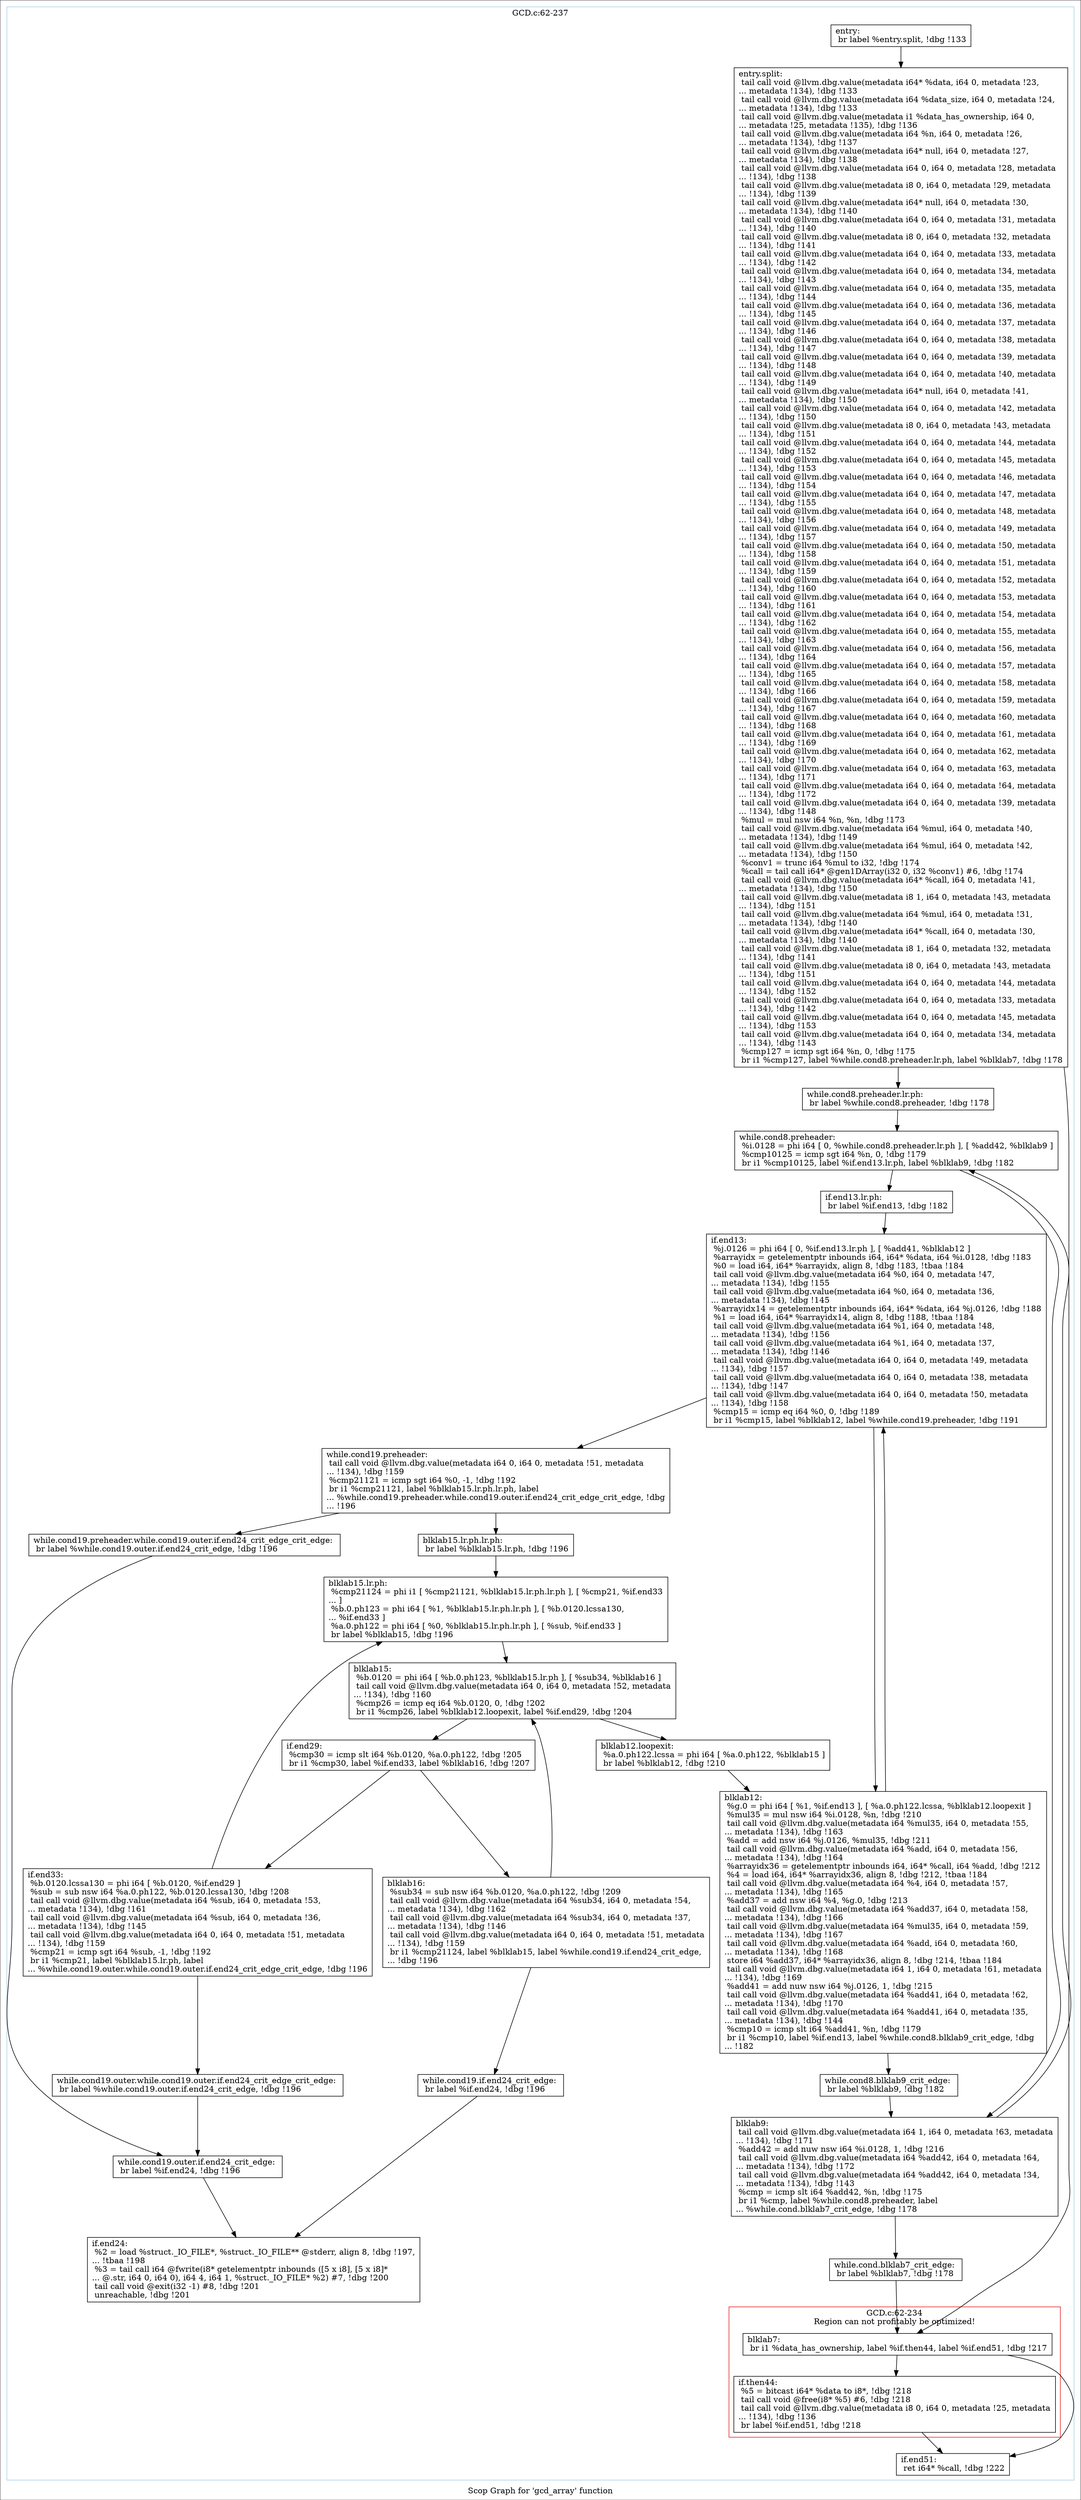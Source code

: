 digraph "Scop Graph for 'gcd_array' function" {
	label="Scop Graph for 'gcd_array' function";

	Node0x99bc4d0 [shape=record,label="{entry:\l  br label %entry.split, !dbg !133\l}"];
	Node0x99bc4d0 -> Node0x99cd320;
	Node0x99cd320 [shape=record,label="{entry.split:                                      \l  tail call void @llvm.dbg.value(metadata i64* %data, i64 0, metadata !23,\l... metadata !134), !dbg !133\l  tail call void @llvm.dbg.value(metadata i64 %data_size, i64 0, metadata !24,\l... metadata !134), !dbg !133\l  tail call void @llvm.dbg.value(metadata i1 %data_has_ownership, i64 0,\l... metadata !25, metadata !135), !dbg !136\l  tail call void @llvm.dbg.value(metadata i64 %n, i64 0, metadata !26,\l... metadata !134), !dbg !137\l  tail call void @llvm.dbg.value(metadata i64* null, i64 0, metadata !27,\l... metadata !134), !dbg !138\l  tail call void @llvm.dbg.value(metadata i64 0, i64 0, metadata !28, metadata\l... !134), !dbg !138\l  tail call void @llvm.dbg.value(metadata i8 0, i64 0, metadata !29, metadata\l... !134), !dbg !139\l  tail call void @llvm.dbg.value(metadata i64* null, i64 0, metadata !30,\l... metadata !134), !dbg !140\l  tail call void @llvm.dbg.value(metadata i64 0, i64 0, metadata !31, metadata\l... !134), !dbg !140\l  tail call void @llvm.dbg.value(metadata i8 0, i64 0, metadata !32, metadata\l... !134), !dbg !141\l  tail call void @llvm.dbg.value(metadata i64 0, i64 0, metadata !33, metadata\l... !134), !dbg !142\l  tail call void @llvm.dbg.value(metadata i64 0, i64 0, metadata !34, metadata\l... !134), !dbg !143\l  tail call void @llvm.dbg.value(metadata i64 0, i64 0, metadata !35, metadata\l... !134), !dbg !144\l  tail call void @llvm.dbg.value(metadata i64 0, i64 0, metadata !36, metadata\l... !134), !dbg !145\l  tail call void @llvm.dbg.value(metadata i64 0, i64 0, metadata !37, metadata\l... !134), !dbg !146\l  tail call void @llvm.dbg.value(metadata i64 0, i64 0, metadata !38, metadata\l... !134), !dbg !147\l  tail call void @llvm.dbg.value(metadata i64 0, i64 0, metadata !39, metadata\l... !134), !dbg !148\l  tail call void @llvm.dbg.value(metadata i64 0, i64 0, metadata !40, metadata\l... !134), !dbg !149\l  tail call void @llvm.dbg.value(metadata i64* null, i64 0, metadata !41,\l... metadata !134), !dbg !150\l  tail call void @llvm.dbg.value(metadata i64 0, i64 0, metadata !42, metadata\l... !134), !dbg !150\l  tail call void @llvm.dbg.value(metadata i8 0, i64 0, metadata !43, metadata\l... !134), !dbg !151\l  tail call void @llvm.dbg.value(metadata i64 0, i64 0, metadata !44, metadata\l... !134), !dbg !152\l  tail call void @llvm.dbg.value(metadata i64 0, i64 0, metadata !45, metadata\l... !134), !dbg !153\l  tail call void @llvm.dbg.value(metadata i64 0, i64 0, metadata !46, metadata\l... !134), !dbg !154\l  tail call void @llvm.dbg.value(metadata i64 0, i64 0, metadata !47, metadata\l... !134), !dbg !155\l  tail call void @llvm.dbg.value(metadata i64 0, i64 0, metadata !48, metadata\l... !134), !dbg !156\l  tail call void @llvm.dbg.value(metadata i64 0, i64 0, metadata !49, metadata\l... !134), !dbg !157\l  tail call void @llvm.dbg.value(metadata i64 0, i64 0, metadata !50, metadata\l... !134), !dbg !158\l  tail call void @llvm.dbg.value(metadata i64 0, i64 0, metadata !51, metadata\l... !134), !dbg !159\l  tail call void @llvm.dbg.value(metadata i64 0, i64 0, metadata !52, metadata\l... !134), !dbg !160\l  tail call void @llvm.dbg.value(metadata i64 0, i64 0, metadata !53, metadata\l... !134), !dbg !161\l  tail call void @llvm.dbg.value(metadata i64 0, i64 0, metadata !54, metadata\l... !134), !dbg !162\l  tail call void @llvm.dbg.value(metadata i64 0, i64 0, metadata !55, metadata\l... !134), !dbg !163\l  tail call void @llvm.dbg.value(metadata i64 0, i64 0, metadata !56, metadata\l... !134), !dbg !164\l  tail call void @llvm.dbg.value(metadata i64 0, i64 0, metadata !57, metadata\l... !134), !dbg !165\l  tail call void @llvm.dbg.value(metadata i64 0, i64 0, metadata !58, metadata\l... !134), !dbg !166\l  tail call void @llvm.dbg.value(metadata i64 0, i64 0, metadata !59, metadata\l... !134), !dbg !167\l  tail call void @llvm.dbg.value(metadata i64 0, i64 0, metadata !60, metadata\l... !134), !dbg !168\l  tail call void @llvm.dbg.value(metadata i64 0, i64 0, metadata !61, metadata\l... !134), !dbg !169\l  tail call void @llvm.dbg.value(metadata i64 0, i64 0, metadata !62, metadata\l... !134), !dbg !170\l  tail call void @llvm.dbg.value(metadata i64 0, i64 0, metadata !63, metadata\l... !134), !dbg !171\l  tail call void @llvm.dbg.value(metadata i64 0, i64 0, metadata !64, metadata\l... !134), !dbg !172\l  tail call void @llvm.dbg.value(metadata i64 0, i64 0, metadata !39, metadata\l... !134), !dbg !148\l  %mul = mul nsw i64 %n, %n, !dbg !173\l  tail call void @llvm.dbg.value(metadata i64 %mul, i64 0, metadata !40,\l... metadata !134), !dbg !149\l  tail call void @llvm.dbg.value(metadata i64 %mul, i64 0, metadata !42,\l... metadata !134), !dbg !150\l  %conv1 = trunc i64 %mul to i32, !dbg !174\l  %call = tail call i64* @gen1DArray(i32 0, i32 %conv1) #6, !dbg !174\l  tail call void @llvm.dbg.value(metadata i64* %call, i64 0, metadata !41,\l... metadata !134), !dbg !150\l  tail call void @llvm.dbg.value(metadata i8 1, i64 0, metadata !43, metadata\l... !134), !dbg !151\l  tail call void @llvm.dbg.value(metadata i64 %mul, i64 0, metadata !31,\l... metadata !134), !dbg !140\l  tail call void @llvm.dbg.value(metadata i64* %call, i64 0, metadata !30,\l... metadata !134), !dbg !140\l  tail call void @llvm.dbg.value(metadata i8 1, i64 0, metadata !32, metadata\l... !134), !dbg !141\l  tail call void @llvm.dbg.value(metadata i8 0, i64 0, metadata !43, metadata\l... !134), !dbg !151\l  tail call void @llvm.dbg.value(metadata i64 0, i64 0, metadata !44, metadata\l... !134), !dbg !152\l  tail call void @llvm.dbg.value(metadata i64 0, i64 0, metadata !33, metadata\l... !134), !dbg !142\l  tail call void @llvm.dbg.value(metadata i64 0, i64 0, metadata !45, metadata\l... !134), !dbg !153\l  tail call void @llvm.dbg.value(metadata i64 0, i64 0, metadata !34, metadata\l... !134), !dbg !143\l  %cmp127 = icmp sgt i64 %n, 0, !dbg !175\l  br i1 %cmp127, label %while.cond8.preheader.lr.ph, label %blklab7, !dbg !178\l}"];
	Node0x99cd320 -> Node0x99a6190;
	Node0x99cd320 -> Node0x99b2720;
	Node0x99a6190 [shape=record,label="{while.cond8.preheader.lr.ph:                      \l  br label %while.cond8.preheader, !dbg !178\l}"];
	Node0x99a6190 -> Node0x99df420;
	Node0x99df420 [shape=record,label="{while.cond8.preheader:                            \l  %i.0128 = phi i64 [ 0, %while.cond8.preheader.lr.ph ], [ %add42, %blklab9 ]\l  %cmp10125 = icmp sgt i64 %n, 0, !dbg !179\l  br i1 %cmp10125, label %if.end13.lr.ph, label %blklab9, !dbg !182\l}"];
	Node0x99df420 -> Node0x99adff0;
	Node0x99df420 -> Node0x99b1e20;
	Node0x99adff0 [shape=record,label="{if.end13.lr.ph:                                   \l  br label %if.end13, !dbg !182\l}"];
	Node0x99adff0 -> Node0x999a2e0;
	Node0x999a2e0 [shape=record,label="{if.end13:                                         \l  %j.0126 = phi i64 [ 0, %if.end13.lr.ph ], [ %add41, %blklab12 ]\l  %arrayidx = getelementptr inbounds i64, i64* %data, i64 %i.0128, !dbg !183\l  %0 = load i64, i64* %arrayidx, align 8, !dbg !183, !tbaa !184\l  tail call void @llvm.dbg.value(metadata i64 %0, i64 0, metadata !47,\l... metadata !134), !dbg !155\l  tail call void @llvm.dbg.value(metadata i64 %0, i64 0, metadata !36,\l... metadata !134), !dbg !145\l  %arrayidx14 = getelementptr inbounds i64, i64* %data, i64 %j.0126, !dbg !188\l  %1 = load i64, i64* %arrayidx14, align 8, !dbg !188, !tbaa !184\l  tail call void @llvm.dbg.value(metadata i64 %1, i64 0, metadata !48,\l... metadata !134), !dbg !156\l  tail call void @llvm.dbg.value(metadata i64 %1, i64 0, metadata !37,\l... metadata !134), !dbg !146\l  tail call void @llvm.dbg.value(metadata i64 0, i64 0, metadata !49, metadata\l... !134), !dbg !157\l  tail call void @llvm.dbg.value(metadata i64 0, i64 0, metadata !38, metadata\l... !134), !dbg !147\l  tail call void @llvm.dbg.value(metadata i64 0, i64 0, metadata !50, metadata\l... !134), !dbg !158\l  %cmp15 = icmp eq i64 %0, 0, !dbg !189\l  br i1 %cmp15, label %blklab12, label %while.cond19.preheader, !dbg !191\l}"];
	Node0x999a2e0 -> Node0x99c2420;
	Node0x999a2e0 -> Node0x99e8aa0;
	Node0x99c2420 [shape=record,label="{blklab12:                                         \l  %g.0 = phi i64 [ %1, %if.end13 ], [ %a.0.ph122.lcssa, %blklab12.loopexit ]\l  %mul35 = mul nsw i64 %i.0128, %n, !dbg !210\l  tail call void @llvm.dbg.value(metadata i64 %mul35, i64 0, metadata !55,\l... metadata !134), !dbg !163\l  %add = add nsw i64 %j.0126, %mul35, !dbg !211\l  tail call void @llvm.dbg.value(metadata i64 %add, i64 0, metadata !56,\l... metadata !134), !dbg !164\l  %arrayidx36 = getelementptr inbounds i64, i64* %call, i64 %add, !dbg !212\l  %4 = load i64, i64* %arrayidx36, align 8, !dbg !212, !tbaa !184\l  tail call void @llvm.dbg.value(metadata i64 %4, i64 0, metadata !57,\l... metadata !134), !dbg !165\l  %add37 = add nsw i64 %4, %g.0, !dbg !213\l  tail call void @llvm.dbg.value(metadata i64 %add37, i64 0, metadata !58,\l... metadata !134), !dbg !166\l  tail call void @llvm.dbg.value(metadata i64 %mul35, i64 0, metadata !59,\l... metadata !134), !dbg !167\l  tail call void @llvm.dbg.value(metadata i64 %add, i64 0, metadata !60,\l... metadata !134), !dbg !168\l  store i64 %add37, i64* %arrayidx36, align 8, !dbg !214, !tbaa !184\l  tail call void @llvm.dbg.value(metadata i64 1, i64 0, metadata !61, metadata\l... !134), !dbg !169\l  %add41 = add nuw nsw i64 %j.0126, 1, !dbg !215\l  tail call void @llvm.dbg.value(metadata i64 %add41, i64 0, metadata !62,\l... metadata !134), !dbg !170\l  tail call void @llvm.dbg.value(metadata i64 %add41, i64 0, metadata !35,\l... metadata !134), !dbg !144\l  %cmp10 = icmp slt i64 %add41, %n, !dbg !179\l  br i1 %cmp10, label %if.end13, label %while.cond8.blklab9_crit_edge, !dbg\l... !182\l}"];
	Node0x99c2420 -> Node0x999a2e0;
	Node0x99c2420 -> Node0x99b6ce0;
	Node0x99b6ce0 [shape=record,label="{while.cond8.blklab9_crit_edge:                    \l  br label %blklab9, !dbg !182\l}"];
	Node0x99b6ce0 -> Node0x99b1e20;
	Node0x99b1e20 [shape=record,label="{blklab9:                                          \l  tail call void @llvm.dbg.value(metadata i64 1, i64 0, metadata !63, metadata\l... !134), !dbg !171\l  %add42 = add nuw nsw i64 %i.0128, 1, !dbg !216\l  tail call void @llvm.dbg.value(metadata i64 %add42, i64 0, metadata !64,\l... metadata !134), !dbg !172\l  tail call void @llvm.dbg.value(metadata i64 %add42, i64 0, metadata !34,\l... metadata !134), !dbg !143\l  %cmp = icmp slt i64 %add42, %n, !dbg !175\l  br i1 %cmp, label %while.cond8.preheader, label\l... %while.cond.blklab7_crit_edge, !dbg !178\l}"];
	Node0x99b1e20 -> Node0x99df420;
	Node0x99b1e20 -> Node0x99bd6e0;
	Node0x99bd6e0 [shape=record,label="{while.cond.blklab7_crit_edge:                     \l  br label %blklab7, !dbg !178\l}"];
	Node0x99bd6e0 -> Node0x99b2720;
	Node0x99b2720 [shape=record,label="{blklab7:                                          \l  br i1 %data_has_ownership, label %if.then44, label %if.end51, !dbg !217\l}"];
	Node0x99b2720 -> Node0x9993870;
	Node0x99b2720 -> Node0x99d76f0;
	Node0x9993870 [shape=record,label="{if.then44:                                        \l  %5 = bitcast i64* %data to i8*, !dbg !218\l  tail call void @free(i8* %5) #6, !dbg !218\l  tail call void @llvm.dbg.value(metadata i8 0, i64 0, metadata !25, metadata\l... !134), !dbg !136\l  br label %if.end51, !dbg !218\l}"];
	Node0x9993870 -> Node0x99d76f0;
	Node0x99d76f0 [shape=record,label="{if.end51:                                         \l  ret i64* %call, !dbg !222\l}"];
	Node0x99e8aa0 [shape=record,label="{while.cond19.preheader:                           \l  tail call void @llvm.dbg.value(metadata i64 0, i64 0, metadata !51, metadata\l... !134), !dbg !159\l  %cmp21121 = icmp sgt i64 %0, -1, !dbg !192\l  br i1 %cmp21121, label %blklab15.lr.ph.lr.ph, label\l... %while.cond19.preheader.while.cond19.outer.if.end24_crit_edge_crit_edge, !dbg\l... !196\l}"];
	Node0x99e8aa0 -> Node0x99b0970;
	Node0x99e8aa0 -> Node0x99f9c20;
	Node0x99b0970 [shape=record,label="{blklab15.lr.ph.lr.ph:                             \l  br label %blklab15.lr.ph, !dbg !196\l}"];
	Node0x99b0970 -> Node0x99c19d0;
	Node0x99c19d0 [shape=record,label="{blklab15.lr.ph:                                   \l  %cmp21124 = phi i1 [ %cmp21121, %blklab15.lr.ph.lr.ph ], [ %cmp21, %if.end33\l... ]\l  %b.0.ph123 = phi i64 [ %1, %blklab15.lr.ph.lr.ph ], [ %b.0120.lcssa130,\l... %if.end33 ]\l  %a.0.ph122 = phi i64 [ %0, %blklab15.lr.ph.lr.ph ], [ %sub, %if.end33 ]\l  br label %blklab15, !dbg !196\l}"];
	Node0x99c19d0 -> Node0x99af500;
	Node0x99af500 [shape=record,label="{blklab15:                                         \l  %b.0120 = phi i64 [ %b.0.ph123, %blklab15.lr.ph ], [ %sub34, %blklab16 ]\l  tail call void @llvm.dbg.value(metadata i64 0, i64 0, metadata !52, metadata\l... !134), !dbg !160\l  %cmp26 = icmp eq i64 %b.0120, 0, !dbg !202\l  br i1 %cmp26, label %blklab12.loopexit, label %if.end29, !dbg !204\l}"];
	Node0x99af500 -> Node0x99a06e0;
	Node0x99af500 -> Node0x99b3270;
	Node0x99a06e0 [shape=record,label="{blklab12.loopexit:                                \l  %a.0.ph122.lcssa = phi i64 [ %a.0.ph122, %blklab15 ]\l  br label %blklab12, !dbg !210\l}"];
	Node0x99a06e0 -> Node0x99c2420;
	Node0x99b3270 [shape=record,label="{if.end29:                                         \l  %cmp30 = icmp slt i64 %b.0120, %a.0.ph122, !dbg !205\l  br i1 %cmp30, label %if.end33, label %blklab16, !dbg !207\l}"];
	Node0x99b3270 -> Node0x999da80;
	Node0x99b3270 -> Node0x999d220;
	Node0x999da80 [shape=record,label="{if.end33:                                         \l  %b.0120.lcssa130 = phi i64 [ %b.0120, %if.end29 ]\l  %sub = sub nsw i64 %a.0.ph122, %b.0120.lcssa130, !dbg !208\l  tail call void @llvm.dbg.value(metadata i64 %sub, i64 0, metadata !53,\l... metadata !134), !dbg !161\l  tail call void @llvm.dbg.value(metadata i64 %sub, i64 0, metadata !36,\l... metadata !134), !dbg !145\l  tail call void @llvm.dbg.value(metadata i64 0, i64 0, metadata !51, metadata\l... !134), !dbg !159\l  %cmp21 = icmp sgt i64 %sub, -1, !dbg !192\l  br i1 %cmp21, label %blklab15.lr.ph, label\l... %while.cond19.outer.while.cond19.outer.if.end24_crit_edge_crit_edge, !dbg !196\l}"];
	Node0x999da80 -> Node0x99c19d0;
	Node0x999da80 -> Node0x99df5b0;
	Node0x99df5b0 [shape=record,label="{while.cond19.outer.while.cond19.outer.if.end24_crit_edge_crit_edge: \l  br label %while.cond19.outer.if.end24_crit_edge, !dbg !196\l}"];
	Node0x99df5b0 -> Node0x99c0e70;
	Node0x99c0e70 [shape=record,label="{while.cond19.outer.if.end24_crit_edge:            \l  br label %if.end24, !dbg !196\l}"];
	Node0x99c0e70 -> Node0x99bdc60;
	Node0x99bdc60 [shape=record,label="{if.end24:                                         \l  %2 = load %struct._IO_FILE*, %struct._IO_FILE** @stderr, align 8, !dbg !197,\l... !tbaa !198\l  %3 = tail call i64 @fwrite(i8* getelementptr inbounds ([5 x i8], [5 x i8]*\l... @.str, i64 0, i64 0), i64 4, i64 1, %struct._IO_FILE* %2) #7, !dbg !200\l  tail call void @exit(i32 -1) #8, !dbg !201\l  unreachable, !dbg !201\l}"];
	Node0x999d220 [shape=record,label="{blklab16:                                         \l  %sub34 = sub nsw i64 %b.0120, %a.0.ph122, !dbg !209\l  tail call void @llvm.dbg.value(metadata i64 %sub34, i64 0, metadata !54,\l... metadata !134), !dbg !162\l  tail call void @llvm.dbg.value(metadata i64 %sub34, i64 0, metadata !37,\l... metadata !134), !dbg !146\l  tail call void @llvm.dbg.value(metadata i64 0, i64 0, metadata !51, metadata\l... !134), !dbg !159\l  br i1 %cmp21124, label %blklab15, label %while.cond19.if.end24_crit_edge,\l... !dbg !196\l}"];
	Node0x999d220 -> Node0x99af500;
	Node0x999d220 -> Node0x99cd3e0;
	Node0x99cd3e0 [shape=record,label="{while.cond19.if.end24_crit_edge:                  \l  br label %if.end24, !dbg !196\l}"];
	Node0x99cd3e0 -> Node0x99bdc60;
	Node0x99f9c20 [shape=record,label="{while.cond19.preheader.while.cond19.outer.if.end24_crit_edge_crit_edge: \l  br label %while.cond19.outer.if.end24_crit_edge, !dbg !196\l}"];
	Node0x99f9c20 -> Node0x99c0e70;
	colorscheme = "paired12"
        subgraph cluster_0x99a0620 {
          label = "GCD.c:62-237
";
          style = solid;
          color = 1
          subgraph cluster_0x99a6af0 {
            label = "GCD.c:62-234
Region can not profitably be optimized!";
            style = solid;
            color = 6
            Node0x99b2720;
            Node0x9993870;
          }
          Node0x99bc4d0;
          Node0x99cd320;
          Node0x99a6190;
          Node0x99df420;
          Node0x99adff0;
          Node0x999a2e0;
          Node0x99c2420;
          Node0x99b6ce0;
          Node0x99b1e20;
          Node0x99bd6e0;
          Node0x99d76f0;
          Node0x99e8aa0;
          Node0x99b0970;
          Node0x99c19d0;
          Node0x99af500;
          Node0x99a06e0;
          Node0x99b3270;
          Node0x999da80;
          Node0x99df5b0;
          Node0x99c0e70;
          Node0x99bdc60;
          Node0x999d220;
          Node0x99cd3e0;
          Node0x99f9c20;
        }
}
